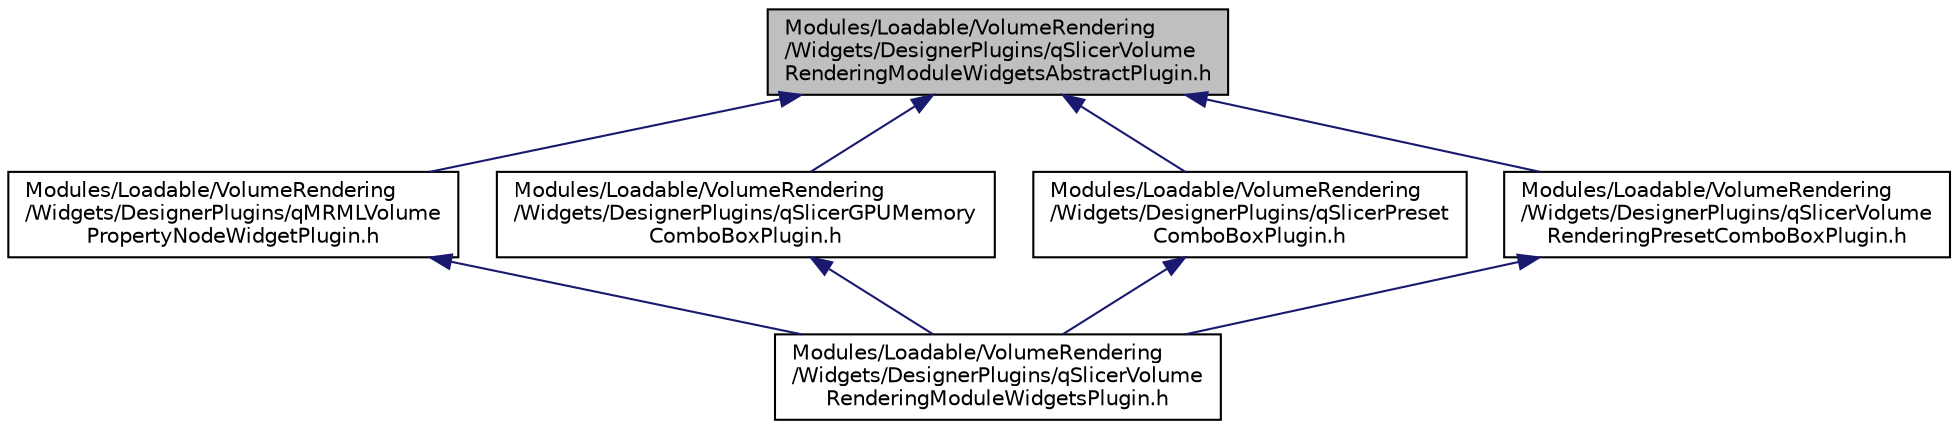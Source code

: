 digraph "Modules/Loadable/VolumeRendering/Widgets/DesignerPlugins/qSlicerVolumeRenderingModuleWidgetsAbstractPlugin.h"
{
  bgcolor="transparent";
  edge [fontname="Helvetica",fontsize="10",labelfontname="Helvetica",labelfontsize="10"];
  node [fontname="Helvetica",fontsize="10",shape=record];
  Node4 [label="Modules/Loadable/VolumeRendering\l/Widgets/DesignerPlugins/qSlicerVolume\lRenderingModuleWidgetsAbstractPlugin.h",height=0.2,width=0.4,color="black", fillcolor="grey75", style="filled", fontcolor="black"];
  Node4 -> Node5 [dir="back",color="midnightblue",fontsize="10",style="solid",fontname="Helvetica"];
  Node5 [label="Modules/Loadable/VolumeRendering\l/Widgets/DesignerPlugins/qMRMLVolume\lPropertyNodeWidgetPlugin.h",height=0.2,width=0.4,color="black",URL="$qMRMLVolumePropertyNodeWidgetPlugin_8h.html"];
  Node5 -> Node6 [dir="back",color="midnightblue",fontsize="10",style="solid",fontname="Helvetica"];
  Node6 [label="Modules/Loadable/VolumeRendering\l/Widgets/DesignerPlugins/qSlicerVolume\lRenderingModuleWidgetsPlugin.h",height=0.2,width=0.4,color="black",URL="$qSlicerVolumeRenderingModuleWidgetsPlugin_8h.html"];
  Node4 -> Node7 [dir="back",color="midnightblue",fontsize="10",style="solid",fontname="Helvetica"];
  Node7 [label="Modules/Loadable/VolumeRendering\l/Widgets/DesignerPlugins/qSlicerGPUMemory\lComboBoxPlugin.h",height=0.2,width=0.4,color="black",URL="$qSlicerGPUMemoryComboBoxPlugin_8h.html"];
  Node7 -> Node6 [dir="back",color="midnightblue",fontsize="10",style="solid",fontname="Helvetica"];
  Node4 -> Node8 [dir="back",color="midnightblue",fontsize="10",style="solid",fontname="Helvetica"];
  Node8 [label="Modules/Loadable/VolumeRendering\l/Widgets/DesignerPlugins/qSlicerPreset\lComboBoxPlugin.h",height=0.2,width=0.4,color="black",URL="$qSlicerPresetComboBoxPlugin_8h.html"];
  Node8 -> Node6 [dir="back",color="midnightblue",fontsize="10",style="solid",fontname="Helvetica"];
  Node4 -> Node9 [dir="back",color="midnightblue",fontsize="10",style="solid",fontname="Helvetica"];
  Node9 [label="Modules/Loadable/VolumeRendering\l/Widgets/DesignerPlugins/qSlicerVolume\lRenderingPresetComboBoxPlugin.h",height=0.2,width=0.4,color="black",URL="$qSlicerVolumeRenderingPresetComboBoxPlugin_8h.html"];
  Node9 -> Node6 [dir="back",color="midnightblue",fontsize="10",style="solid",fontname="Helvetica"];
}
